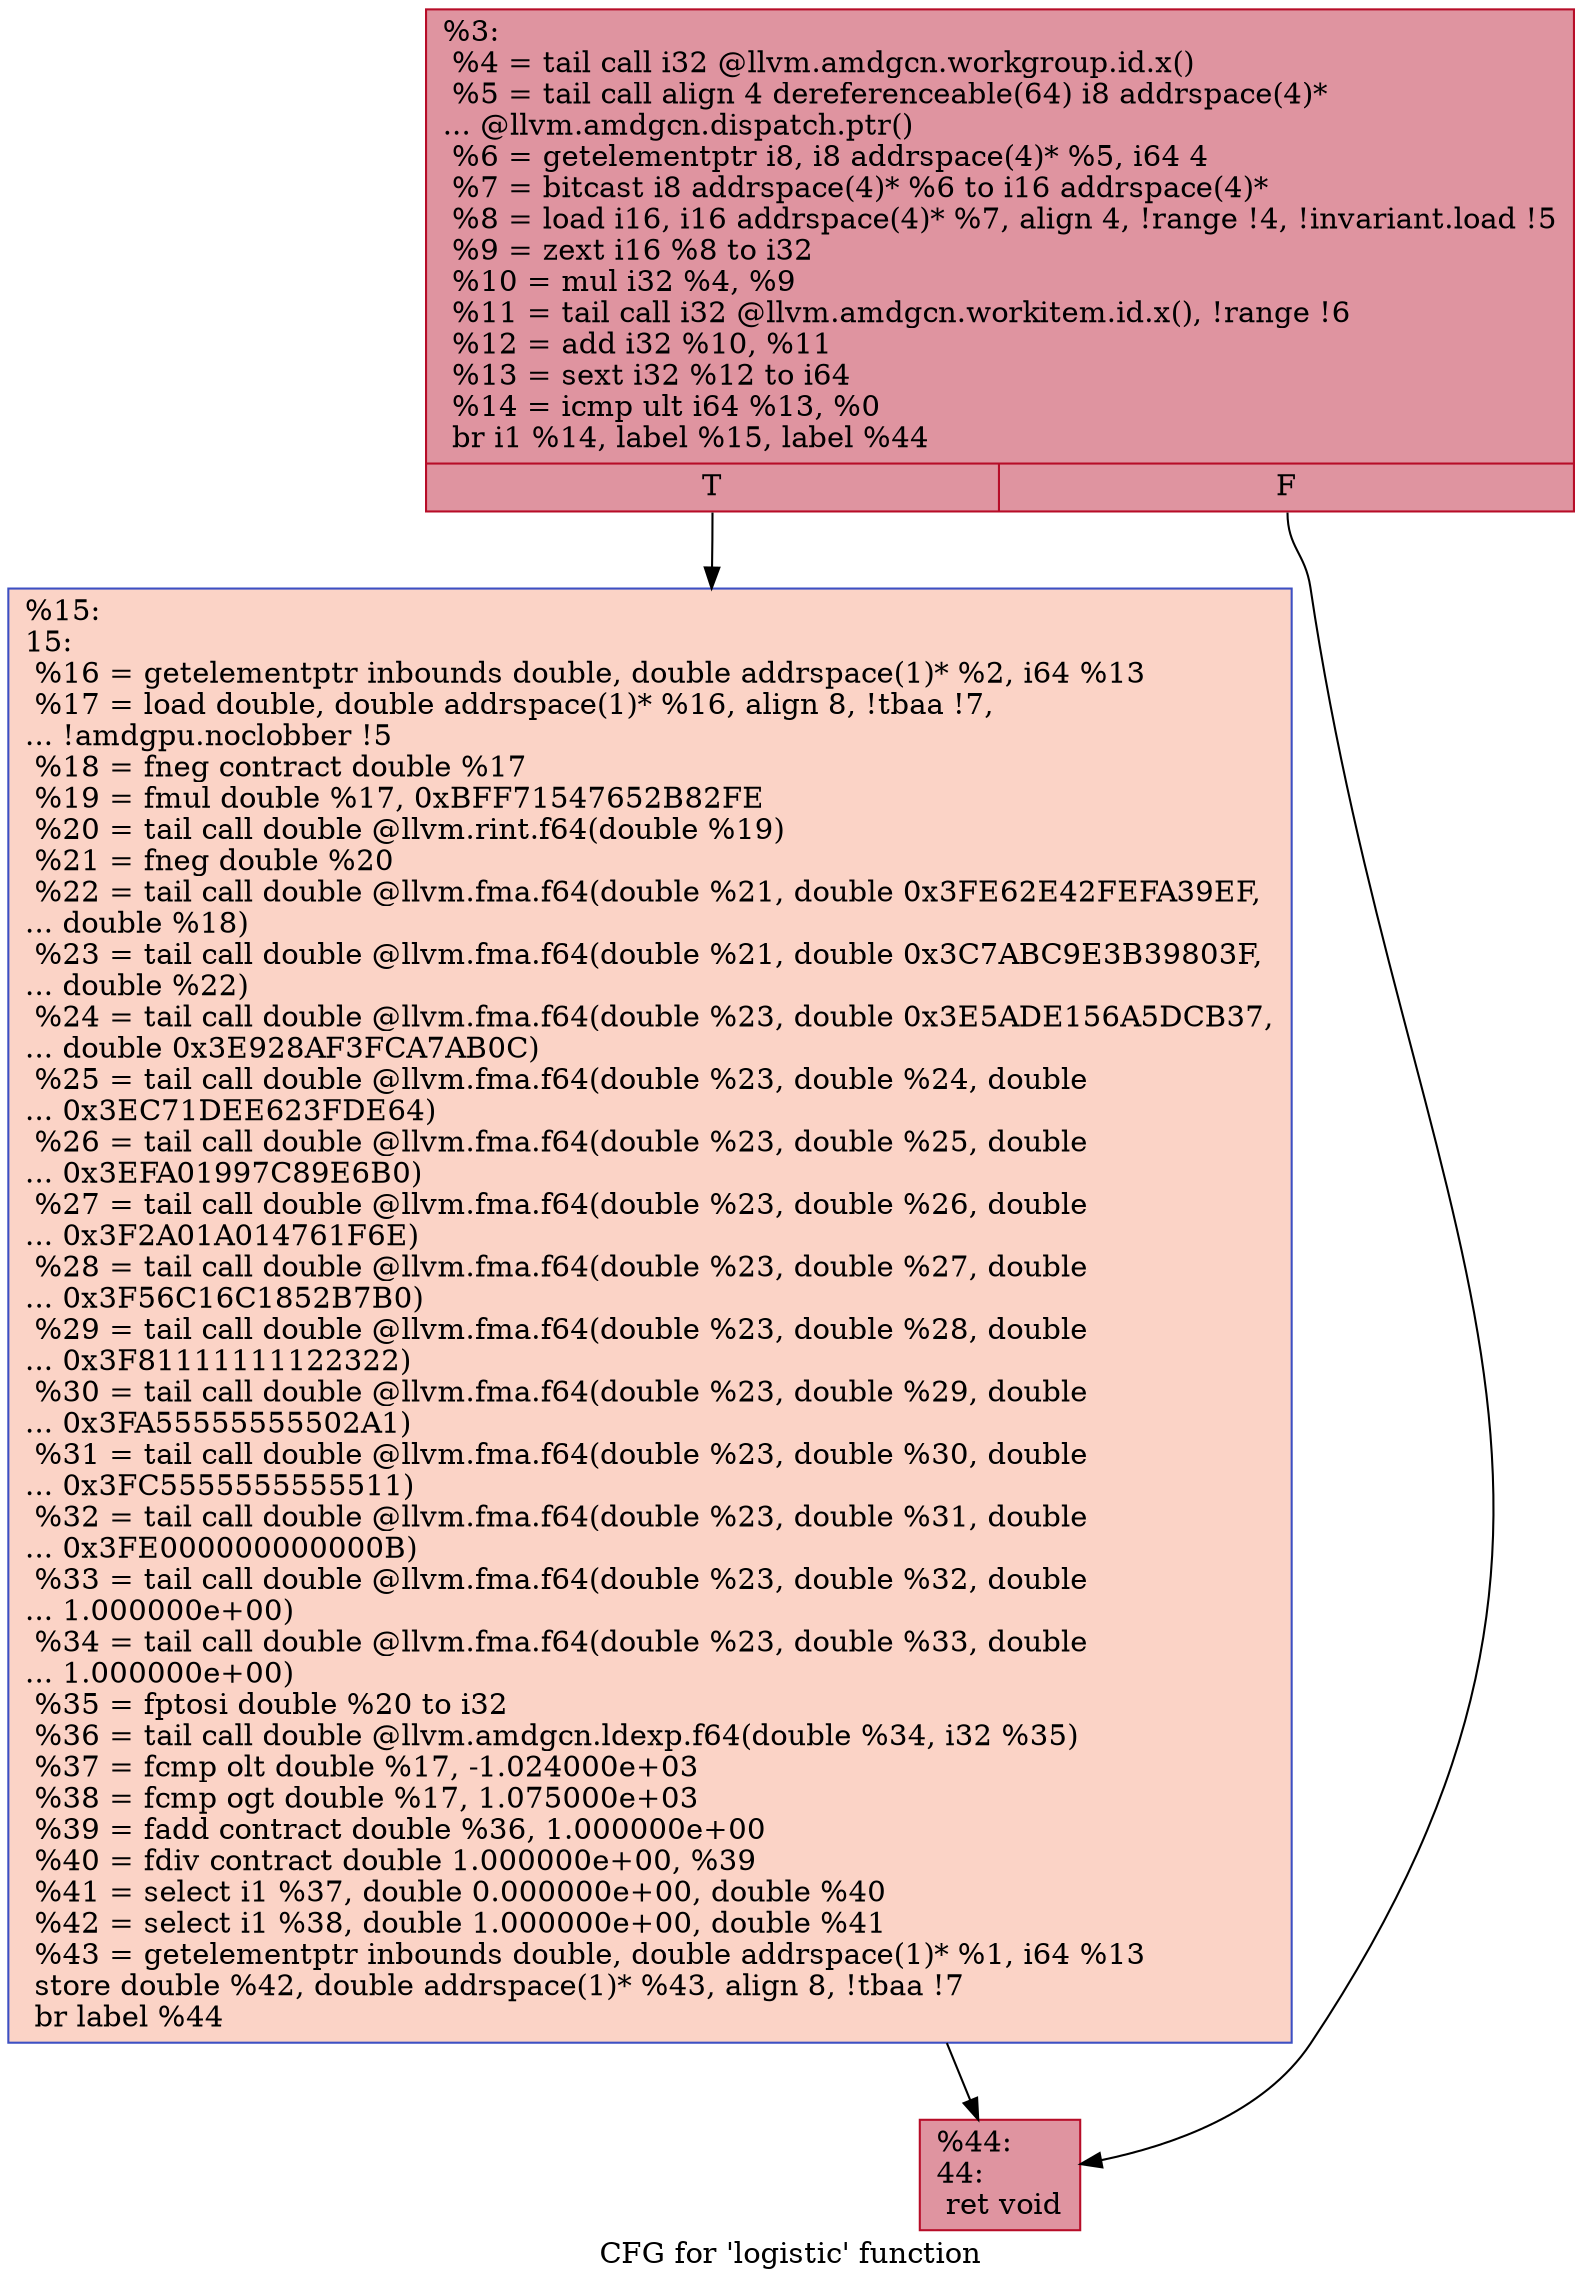 digraph "CFG for 'logistic' function" {
	label="CFG for 'logistic' function";

	Node0x60618b0 [shape=record,color="#b70d28ff", style=filled, fillcolor="#b70d2870",label="{%3:\l  %4 = tail call i32 @llvm.amdgcn.workgroup.id.x()\l  %5 = tail call align 4 dereferenceable(64) i8 addrspace(4)*\l... @llvm.amdgcn.dispatch.ptr()\l  %6 = getelementptr i8, i8 addrspace(4)* %5, i64 4\l  %7 = bitcast i8 addrspace(4)* %6 to i16 addrspace(4)*\l  %8 = load i16, i16 addrspace(4)* %7, align 4, !range !4, !invariant.load !5\l  %9 = zext i16 %8 to i32\l  %10 = mul i32 %4, %9\l  %11 = tail call i32 @llvm.amdgcn.workitem.id.x(), !range !6\l  %12 = add i32 %10, %11\l  %13 = sext i32 %12 to i64\l  %14 = icmp ult i64 %13, %0\l  br i1 %14, label %15, label %44\l|{<s0>T|<s1>F}}"];
	Node0x60618b0:s0 -> Node0x6063830;
	Node0x60618b0:s1 -> Node0x60638c0;
	Node0x6063830 [shape=record,color="#3d50c3ff", style=filled, fillcolor="#f59c7d70",label="{%15:\l15:                                               \l  %16 = getelementptr inbounds double, double addrspace(1)* %2, i64 %13\l  %17 = load double, double addrspace(1)* %16, align 8, !tbaa !7,\l... !amdgpu.noclobber !5\l  %18 = fneg contract double %17\l  %19 = fmul double %17, 0xBFF71547652B82FE\l  %20 = tail call double @llvm.rint.f64(double %19)\l  %21 = fneg double %20\l  %22 = tail call double @llvm.fma.f64(double %21, double 0x3FE62E42FEFA39EF,\l... double %18)\l  %23 = tail call double @llvm.fma.f64(double %21, double 0x3C7ABC9E3B39803F,\l... double %22)\l  %24 = tail call double @llvm.fma.f64(double %23, double 0x3E5ADE156A5DCB37,\l... double 0x3E928AF3FCA7AB0C)\l  %25 = tail call double @llvm.fma.f64(double %23, double %24, double\l... 0x3EC71DEE623FDE64)\l  %26 = tail call double @llvm.fma.f64(double %23, double %25, double\l... 0x3EFA01997C89E6B0)\l  %27 = tail call double @llvm.fma.f64(double %23, double %26, double\l... 0x3F2A01A014761F6E)\l  %28 = tail call double @llvm.fma.f64(double %23, double %27, double\l... 0x3F56C16C1852B7B0)\l  %29 = tail call double @llvm.fma.f64(double %23, double %28, double\l... 0x3F81111111122322)\l  %30 = tail call double @llvm.fma.f64(double %23, double %29, double\l... 0x3FA55555555502A1)\l  %31 = tail call double @llvm.fma.f64(double %23, double %30, double\l... 0x3FC5555555555511)\l  %32 = tail call double @llvm.fma.f64(double %23, double %31, double\l... 0x3FE000000000000B)\l  %33 = tail call double @llvm.fma.f64(double %23, double %32, double\l... 1.000000e+00)\l  %34 = tail call double @llvm.fma.f64(double %23, double %33, double\l... 1.000000e+00)\l  %35 = fptosi double %20 to i32\l  %36 = tail call double @llvm.amdgcn.ldexp.f64(double %34, i32 %35)\l  %37 = fcmp olt double %17, -1.024000e+03\l  %38 = fcmp ogt double %17, 1.075000e+03\l  %39 = fadd contract double %36, 1.000000e+00\l  %40 = fdiv contract double 1.000000e+00, %39\l  %41 = select i1 %37, double 0.000000e+00, double %40\l  %42 = select i1 %38, double 1.000000e+00, double %41\l  %43 = getelementptr inbounds double, double addrspace(1)* %1, i64 %13\l  store double %42, double addrspace(1)* %43, align 8, !tbaa !7\l  br label %44\l}"];
	Node0x6063830 -> Node0x60638c0;
	Node0x60638c0 [shape=record,color="#b70d28ff", style=filled, fillcolor="#b70d2870",label="{%44:\l44:                                               \l  ret void\l}"];
}
